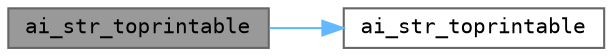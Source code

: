 digraph "ai_str_toprintable"
{
 // LATEX_PDF_SIZE
  bgcolor="transparent";
  edge [fontname=Terminal,fontsize=10,labelfontname=Helvetica,labelfontsize=10];
  node [fontname=Terminal,fontsize=10,shape=box,height=0.2,width=0.4];
  rankdir="LR";
  Node1 [label="ai_str_toprintable",height=0.2,width=0.4,color="gray40", fillcolor="grey60", style="filled", fontcolor="black",tooltip="Make a string printable by replacing all non-printable characters with the specified placeholder char..."];
  Node1 -> Node2 [color="steelblue1",style="solid"];
  Node2 [label="ai_str_toprintable",height=0.2,width=0.4,color="grey40", fillcolor="white", style="filled",URL="$include_2assimp_2_string_utils_8h.html#ac93475a8288137104522606ff477c4db",tooltip="Make a string printable by replacing all non-printable characters with the specified placeholder char..."];
}
